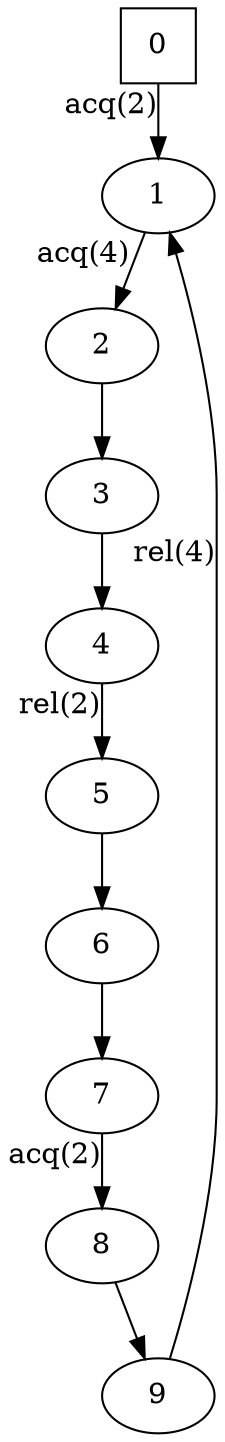digraph auto_2{
0[shape=square];
1;
2;
3;
4;
5;
6;
7;
8;
9;
8 -> 9;
1 -> 2[xlabel="acq(4)"];
9 -> 1[xlabel="rel(4)"];
2 -> 3;
3 -> 4;
5 -> 6;
6 -> 7;
0 -> 1[xlabel="acq(2)"];
4 -> 5[xlabel="rel(2)"];
7 -> 8[xlabel="acq(2)"];
}
